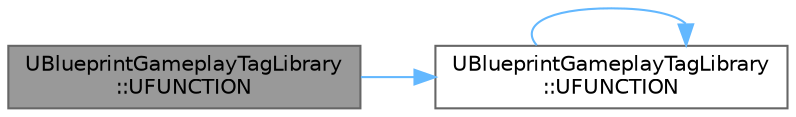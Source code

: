 digraph "UBlueprintGameplayTagLibrary::UFUNCTION"
{
 // INTERACTIVE_SVG=YES
 // LATEX_PDF_SIZE
  bgcolor="transparent";
  edge [fontname=Helvetica,fontsize=10,labelfontname=Helvetica,labelfontsize=10];
  node [fontname=Helvetica,fontsize=10,shape=box,height=0.2,width=0.4];
  rankdir="LR";
  Node1 [id="Node000001",label="UBlueprintGameplayTagLibrary\l::UFUNCTION",height=0.2,width=0.4,color="gray40", fillcolor="grey60", style="filled", fontcolor="black",tooltip="Creates a literal FGameplayTag."];
  Node1 -> Node2 [id="edge1_Node000001_Node000002",color="steelblue1",style="solid",tooltip=" "];
  Node2 [id="Node000002",label="UBlueprintGameplayTagLibrary\l::UFUNCTION",height=0.2,width=0.4,color="grey40", fillcolor="white", style="filled",URL="$d0/d3b/classUBlueprintGameplayTagLibrary.html#afc040eade4c3842d4c2b636651176d75",tooltip="Determine if TagOne matches against any tag in OtherContainer."];
  Node2 -> Node2 [id="edge2_Node000002_Node000002",color="steelblue1",style="solid",tooltip=" "];
}
